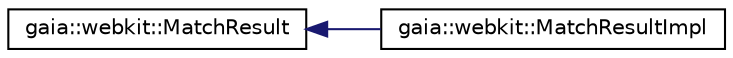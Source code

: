 digraph G
{
  edge [fontname="Helvetica",fontsize="10",labelfontname="Helvetica",labelfontsize="10"];
  node [fontname="Helvetica",fontsize="10",shape=record];
  rankdir=LR;
  Node1 [label="gaia::webkit::MatchResult",height=0.2,width=0.4,color="black", fillcolor="white", style="filled",URL="$dd/d77/classgaia_1_1webkit_1_1_match_result.html",tooltip="Holds the results of a successful match of a Pattern against a given string."];
  Node1 -> Node2 [dir=back,color="midnightblue",fontsize="10",style="solid",fontname="Helvetica"];
  Node2 [label="gaia::webkit::MatchResultImpl",height=0.2,width=0.4,color="black", fillcolor="white", style="filled",URL="$d1/d34/classgaia_1_1webkit_1_1_match_result_impl.html",tooltip="Holds the results of a successful match of a regular expression against a given string."];
}
